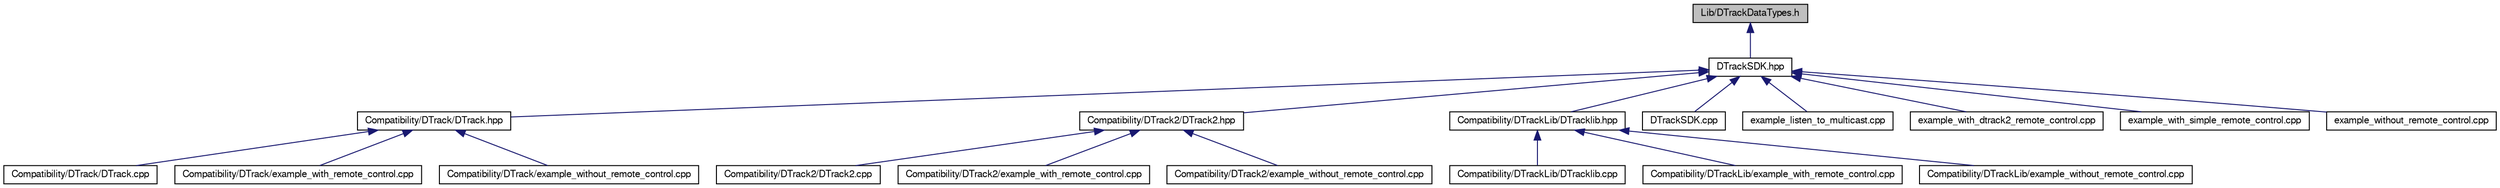 digraph G
{
  edge [fontname="FreeSans",fontsize=10,labelfontname="FreeSans",labelfontsize=10];
  node [fontname="FreeSans",fontsize=10,shape=record];
  Node1 [label="Lib/DTrackDataTypes.h",height=0.2,width=0.4,color="black", fillcolor="grey75", style="filled" fontcolor="black"];
  Node1 -> Node2 [dir=back,color="midnightblue",fontsize=10,style="solid",fontname="FreeSans"];
  Node2 [label="DTrackSDK.hpp",height=0.2,width=0.4,color="black", fillcolor="white", style="filled",URL="$_d_track_s_d_k_8hpp.html"];
  Node2 -> Node3 [dir=back,color="midnightblue",fontsize=10,style="solid",fontname="FreeSans"];
  Node3 [label="Compatibility/DTrack/DTrack.hpp",height=0.2,width=0.4,color="black", fillcolor="white", style="filled",URL="$_compatibility_2_d_track_2_d_track_8hpp.html"];
  Node3 -> Node4 [dir=back,color="midnightblue",fontsize=10,style="solid",fontname="FreeSans"];
  Node4 [label="Compatibility/DTrack/DTrack.cpp",height=0.2,width=0.4,color="black", fillcolor="white", style="filled",URL="$_compatibility_2_d_track_2_d_track_8cpp.html"];
  Node3 -> Node5 [dir=back,color="midnightblue",fontsize=10,style="solid",fontname="FreeSans"];
  Node5 [label="Compatibility/DTrack/example_with_remote_control.cpp",height=0.2,width=0.4,color="black", fillcolor="white", style="filled",URL="$_compatibility_2_d_track_2example__with__remote__control_8cpp.html"];
  Node3 -> Node6 [dir=back,color="midnightblue",fontsize=10,style="solid",fontname="FreeSans"];
  Node6 [label="Compatibility/DTrack/example_without_remote_control.cpp",height=0.2,width=0.4,color="black", fillcolor="white", style="filled",URL="$_compatibility_2_d_track_2example__without__remote__control_8cpp.html"];
  Node2 -> Node7 [dir=back,color="midnightblue",fontsize=10,style="solid",fontname="FreeSans"];
  Node7 [label="Compatibility/DTrack2/DTrack2.hpp",height=0.2,width=0.4,color="black", fillcolor="white", style="filled",URL="$_compatibility_2_d_track2_2_d_track2_8hpp.html"];
  Node7 -> Node8 [dir=back,color="midnightblue",fontsize=10,style="solid",fontname="FreeSans"];
  Node8 [label="Compatibility/DTrack2/DTrack2.cpp",height=0.2,width=0.4,color="black", fillcolor="white", style="filled",URL="$_compatibility_2_d_track2_2_d_track2_8cpp.html"];
  Node7 -> Node9 [dir=back,color="midnightblue",fontsize=10,style="solid",fontname="FreeSans"];
  Node9 [label="Compatibility/DTrack2/example_with_remote_control.cpp",height=0.2,width=0.4,color="black", fillcolor="white", style="filled",URL="$_compatibility_2_d_track2_2example__with__remote__control_8cpp.html"];
  Node7 -> Node10 [dir=back,color="midnightblue",fontsize=10,style="solid",fontname="FreeSans"];
  Node10 [label="Compatibility/DTrack2/example_without_remote_control.cpp",height=0.2,width=0.4,color="black", fillcolor="white", style="filled",URL="$_compatibility_2_d_track2_2example__without__remote__control_8cpp.html"];
  Node2 -> Node11 [dir=back,color="midnightblue",fontsize=10,style="solid",fontname="FreeSans"];
  Node11 [label="Compatibility/DTrackLib/DTracklib.hpp",height=0.2,width=0.4,color="black", fillcolor="white", style="filled",URL="$_compatibility_2_d_track_lib_2_d_tracklib_8hpp.html"];
  Node11 -> Node12 [dir=back,color="midnightblue",fontsize=10,style="solid",fontname="FreeSans"];
  Node12 [label="Compatibility/DTrackLib/DTracklib.cpp",height=0.2,width=0.4,color="black", fillcolor="white", style="filled",URL="$_compatibility_2_d_track_lib_2_d_tracklib_8cpp.html"];
  Node11 -> Node13 [dir=back,color="midnightblue",fontsize=10,style="solid",fontname="FreeSans"];
  Node13 [label="Compatibility/DTrackLib/example_with_remote_control.cpp",height=0.2,width=0.4,color="black", fillcolor="white", style="filled",URL="$_compatibility_2_d_track_lib_2example__with__remote__control_8cpp.html"];
  Node11 -> Node14 [dir=back,color="midnightblue",fontsize=10,style="solid",fontname="FreeSans"];
  Node14 [label="Compatibility/DTrackLib/example_without_remote_control.cpp",height=0.2,width=0.4,color="black", fillcolor="white", style="filled",URL="$_compatibility_2_d_track_lib_2example__without__remote__control_8cpp.html"];
  Node2 -> Node15 [dir=back,color="midnightblue",fontsize=10,style="solid",fontname="FreeSans"];
  Node15 [label="DTrackSDK.cpp",height=0.2,width=0.4,color="black", fillcolor="white", style="filled",URL="$_d_track_s_d_k_8cpp.html"];
  Node2 -> Node16 [dir=back,color="midnightblue",fontsize=10,style="solid",fontname="FreeSans"];
  Node16 [label="example_listen_to_multicast.cpp",height=0.2,width=0.4,color="black", fillcolor="white", style="filled",URL="$example__listen__to__multicast_8cpp.html"];
  Node2 -> Node17 [dir=back,color="midnightblue",fontsize=10,style="solid",fontname="FreeSans"];
  Node17 [label="example_with_dtrack2_remote_control.cpp",height=0.2,width=0.4,color="black", fillcolor="white", style="filled",URL="$example__with__dtrack2__remote__control_8cpp.html"];
  Node2 -> Node18 [dir=back,color="midnightblue",fontsize=10,style="solid",fontname="FreeSans"];
  Node18 [label="example_with_simple_remote_control.cpp",height=0.2,width=0.4,color="black", fillcolor="white", style="filled",URL="$example__with__simple__remote__control_8cpp.html"];
  Node2 -> Node19 [dir=back,color="midnightblue",fontsize=10,style="solid",fontname="FreeSans"];
  Node19 [label="example_without_remote_control.cpp",height=0.2,width=0.4,color="black", fillcolor="white", style="filled",URL="$example__without__remote__control_8cpp.html"];
}
